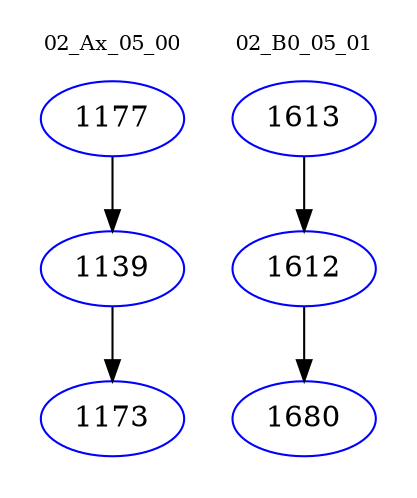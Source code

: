 digraph{
subgraph cluster_0 {
color = white
label = "02_Ax_05_00";
fontsize=10;
T0_1177 [label="1177", color="blue"]
T0_1177 -> T0_1139 [color="black"]
T0_1139 [label="1139", color="blue"]
T0_1139 -> T0_1173 [color="black"]
T0_1173 [label="1173", color="blue"]
}
subgraph cluster_1 {
color = white
label = "02_B0_05_01";
fontsize=10;
T1_1613 [label="1613", color="blue"]
T1_1613 -> T1_1612 [color="black"]
T1_1612 [label="1612", color="blue"]
T1_1612 -> T1_1680 [color="black"]
T1_1680 [label="1680", color="blue"]
}
}
